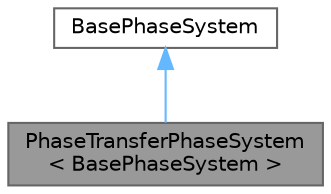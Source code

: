 digraph "PhaseTransferPhaseSystem&lt; BasePhaseSystem &gt;"
{
 // LATEX_PDF_SIZE
  bgcolor="transparent";
  edge [fontname=Helvetica,fontsize=10,labelfontname=Helvetica,labelfontsize=10];
  node [fontname=Helvetica,fontsize=10,shape=box,height=0.2,width=0.4];
  Node1 [id="Node000001",label="PhaseTransferPhaseSystem\l\< BasePhaseSystem \>",height=0.2,width=0.4,color="gray40", fillcolor="grey60", style="filled", fontcolor="black",tooltip="Class which models non-thermally-coupled mass transfers; i.e., representation changes,..."];
  Node2 -> Node1 [id="edge1_Node000001_Node000002",dir="back",color="steelblue1",style="solid",tooltip=" "];
  Node2 [id="Node000002",label="BasePhaseSystem",height=0.2,width=0.4,color="gray40", fillcolor="white", style="filled",tooltip=" "];
}
